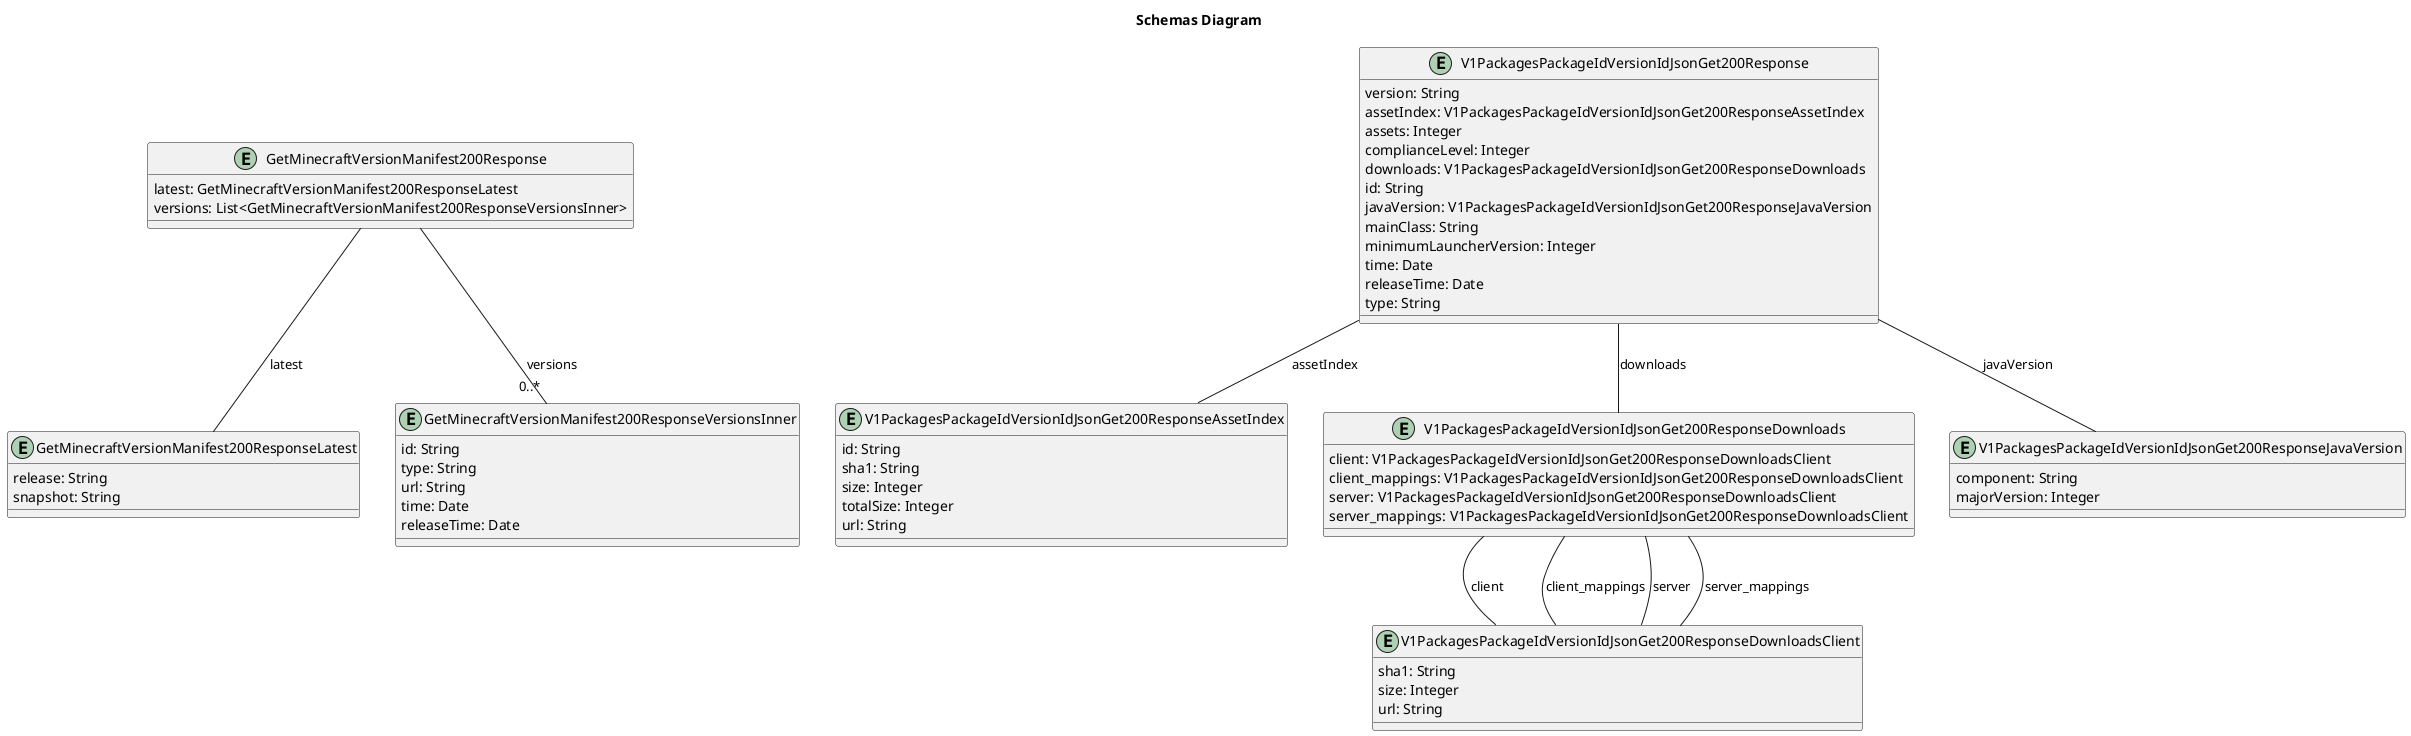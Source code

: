 @startuml

title  Schemas Diagram

entity GetMinecraftVersionManifest200Response {
    latest: GetMinecraftVersionManifest200ResponseLatest
    versions: List<GetMinecraftVersionManifest200ResponseVersionsInner>
}

entity GetMinecraftVersionManifest200ResponseLatest {
    release: String
    snapshot: String
}

entity GetMinecraftVersionManifest200ResponseVersionsInner {
    id: String
    type: String
    url: String
    time: Date
    releaseTime: Date
}

entity V1PackagesPackageIdVersionIdJsonGet200Response {
    version: String
    assetIndex: V1PackagesPackageIdVersionIdJsonGet200ResponseAssetIndex
    assets: Integer
    complianceLevel: Integer
    downloads: V1PackagesPackageIdVersionIdJsonGet200ResponseDownloads
    id: String
    javaVersion: V1PackagesPackageIdVersionIdJsonGet200ResponseJavaVersion
    mainClass: String
    minimumLauncherVersion: Integer
    time: Date
    releaseTime: Date
    type: String
}

entity V1PackagesPackageIdVersionIdJsonGet200ResponseAssetIndex {
    id: String
    sha1: String
    size: Integer
    totalSize: Integer
    url: String
}

entity V1PackagesPackageIdVersionIdJsonGet200ResponseDownloads {
    client: V1PackagesPackageIdVersionIdJsonGet200ResponseDownloadsClient
    client_mappings: V1PackagesPackageIdVersionIdJsonGet200ResponseDownloadsClient
    server: V1PackagesPackageIdVersionIdJsonGet200ResponseDownloadsClient
    server_mappings: V1PackagesPackageIdVersionIdJsonGet200ResponseDownloadsClient
}

entity V1PackagesPackageIdVersionIdJsonGet200ResponseDownloadsClient {
    sha1: String
    size: Integer
    url: String
}

entity V1PackagesPackageIdVersionIdJsonGet200ResponseJavaVersion {
    component: String
    majorVersion: Integer
}


GetMinecraftVersionManifest200Response -- GetMinecraftVersionManifest200ResponseLatest : latest
GetMinecraftVersionManifest200Response -- "0..*" GetMinecraftVersionManifest200ResponseVersionsInner : versions
V1PackagesPackageIdVersionIdJsonGet200ResponseDownloads -- V1PackagesPackageIdVersionIdJsonGet200ResponseDownloadsClient : client
V1PackagesPackageIdVersionIdJsonGet200ResponseDownloads -- V1PackagesPackageIdVersionIdJsonGet200ResponseDownloadsClient : client_mappings
V1PackagesPackageIdVersionIdJsonGet200ResponseDownloads -- V1PackagesPackageIdVersionIdJsonGet200ResponseDownloadsClient : server
V1PackagesPackageIdVersionIdJsonGet200ResponseDownloads -- V1PackagesPackageIdVersionIdJsonGet200ResponseDownloadsClient : server_mappings
V1PackagesPackageIdVersionIdJsonGet200Response -- V1PackagesPackageIdVersionIdJsonGet200ResponseAssetIndex : assetIndex
V1PackagesPackageIdVersionIdJsonGet200Response -- V1PackagesPackageIdVersionIdJsonGet200ResponseDownloads : downloads
V1PackagesPackageIdVersionIdJsonGet200Response -- V1PackagesPackageIdVersionIdJsonGet200ResponseJavaVersion : javaVersion

@enduml